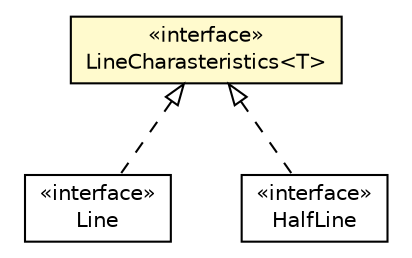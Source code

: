 #!/usr/local/bin/dot
#
# Class diagram 
# Generated by UMLGraph version R5_6 (http://www.umlgraph.org/)
#

digraph G {
	edge [fontname="Helvetica",fontsize=10,labelfontname="Helvetica",labelfontsize=10];
	node [fontname="Helvetica",fontsize=10,shape=plaintext];
	nodesep=0.25;
	ranksep=0.5;
	// eu.itesla_project.iidm.network.LineCharasteristics<T>
	c3721 [label=<<table title="eu.itesla_project.iidm.network.LineCharasteristics" border="0" cellborder="1" cellspacing="0" cellpadding="2" port="p" bgcolor="lemonChiffon" href="./LineCharasteristics.html">
		<tr><td><table border="0" cellspacing="0" cellpadding="1">
<tr><td align="center" balign="center"> &#171;interface&#187; </td></tr>
<tr><td align="center" balign="center"> LineCharasteristics&lt;T&gt; </td></tr>
		</table></td></tr>
		</table>>, URL="./LineCharasteristics.html", fontname="Helvetica", fontcolor="black", fontsize=10.0];
	// eu.itesla_project.iidm.network.Line
	c3765 [label=<<table title="eu.itesla_project.iidm.network.Line" border="0" cellborder="1" cellspacing="0" cellpadding="2" port="p" href="./Line.html">
		<tr><td><table border="0" cellspacing="0" cellpadding="1">
<tr><td align="center" balign="center"> &#171;interface&#187; </td></tr>
<tr><td align="center" balign="center"> Line </td></tr>
		</table></td></tr>
		</table>>, URL="./Line.html", fontname="Helvetica", fontcolor="black", fontsize=10.0];
	// eu.itesla_project.iidm.network.TieLine.HalfLine
	c3790 [label=<<table title="eu.itesla_project.iidm.network.TieLine.HalfLine" border="0" cellborder="1" cellspacing="0" cellpadding="2" port="p" href="./TieLine.HalfLine.html">
		<tr><td><table border="0" cellspacing="0" cellpadding="1">
<tr><td align="center" balign="center"> &#171;interface&#187; </td></tr>
<tr><td align="center" balign="center"> HalfLine </td></tr>
		</table></td></tr>
		</table>>, URL="./TieLine.HalfLine.html", fontname="Helvetica", fontcolor="black", fontsize=10.0];
	//eu.itesla_project.iidm.network.Line implements eu.itesla_project.iidm.network.LineCharasteristics<T>
	c3721:p -> c3765:p [dir=back,arrowtail=empty,style=dashed];
	//eu.itesla_project.iidm.network.TieLine.HalfLine implements eu.itesla_project.iidm.network.LineCharasteristics<T>
	c3721:p -> c3790:p [dir=back,arrowtail=empty,style=dashed];
}

